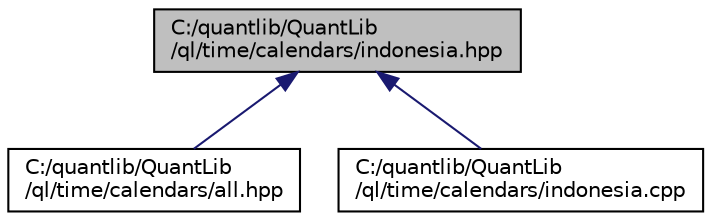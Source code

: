 digraph "C:/quantlib/QuantLib/ql/time/calendars/indonesia.hpp"
{
  edge [fontname="Helvetica",fontsize="10",labelfontname="Helvetica",labelfontsize="10"];
  node [fontname="Helvetica",fontsize="10",shape=record];
  Node1 [label="C:/quantlib/QuantLib\l/ql/time/calendars/indonesia.hpp",height=0.2,width=0.4,color="black", fillcolor="grey75", style="filled", fontcolor="black"];
  Node1 -> Node2 [dir="back",color="midnightblue",fontsize="10",style="solid"];
  Node2 [label="C:/quantlib/QuantLib\l/ql/time/calendars/all.hpp",height=0.2,width=0.4,color="black", fillcolor="white", style="filled",URL="$all_8hpp.html"];
  Node1 -> Node3 [dir="back",color="midnightblue",fontsize="10",style="solid"];
  Node3 [label="C:/quantlib/QuantLib\l/ql/time/calendars/indonesia.cpp",height=0.2,width=0.4,color="black", fillcolor="white", style="filled",URL="$indonesia_8cpp.html"];
}
